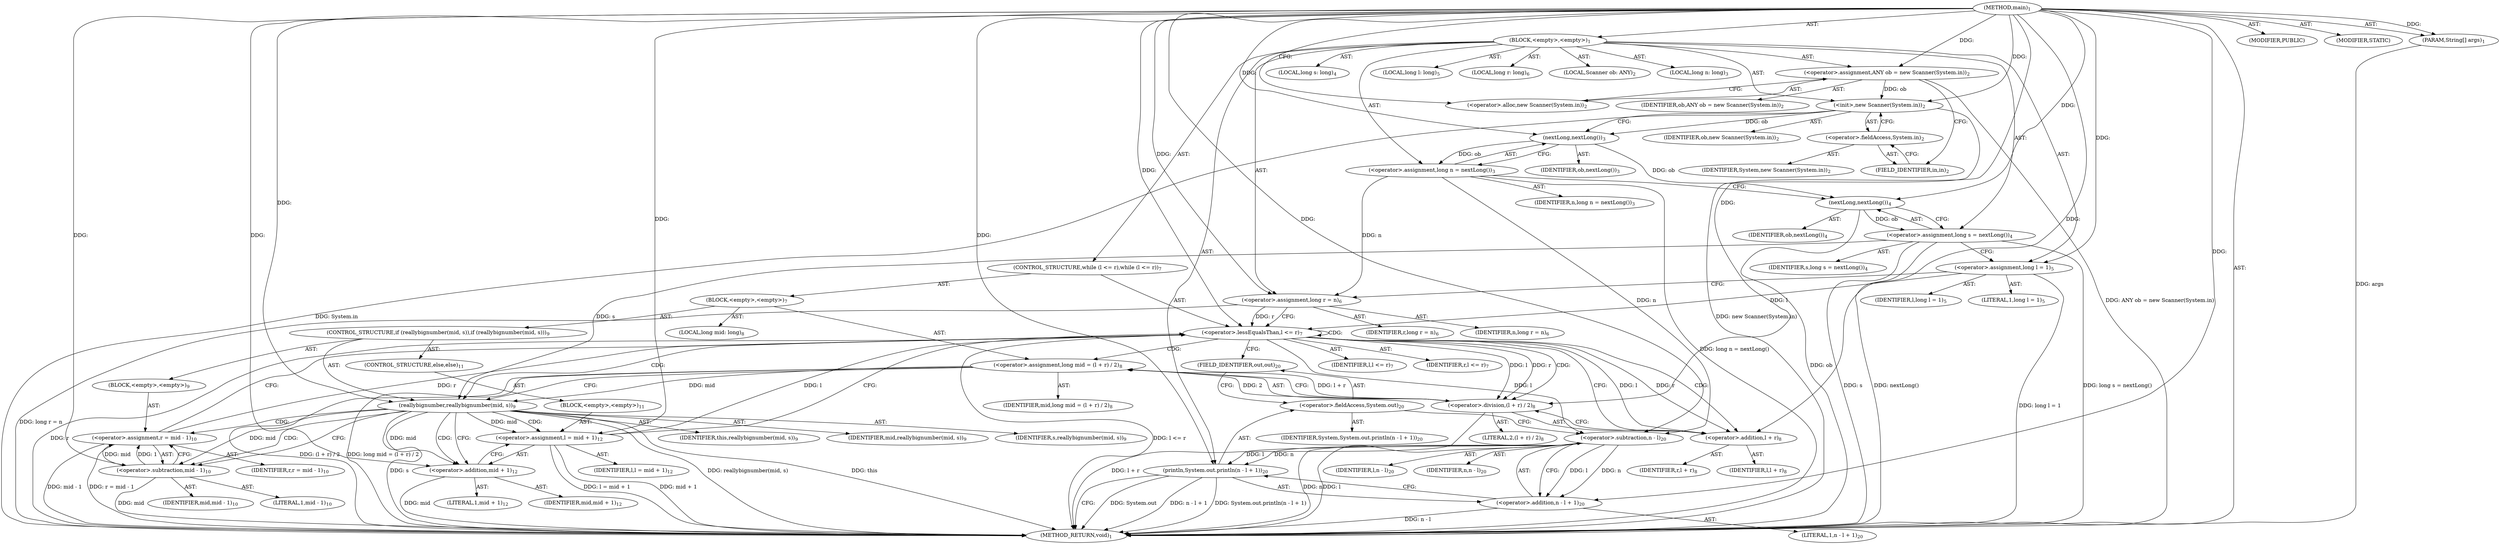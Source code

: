 digraph "main" {  
"19" [label = <(METHOD,main)<SUB>1</SUB>> ]
"20" [label = <(PARAM,String[] args)<SUB>1</SUB>> ]
"21" [label = <(BLOCK,&lt;empty&gt;,&lt;empty&gt;)<SUB>1</SUB>> ]
"4" [label = <(LOCAL,Scanner ob: ANY)<SUB>2</SUB>> ]
"22" [label = <(&lt;operator&gt;.assignment,ANY ob = new Scanner(System.in))<SUB>2</SUB>> ]
"23" [label = <(IDENTIFIER,ob,ANY ob = new Scanner(System.in))<SUB>2</SUB>> ]
"24" [label = <(&lt;operator&gt;.alloc,new Scanner(System.in))<SUB>2</SUB>> ]
"25" [label = <(&lt;init&gt;,new Scanner(System.in))<SUB>2</SUB>> ]
"3" [label = <(IDENTIFIER,ob,new Scanner(System.in))<SUB>2</SUB>> ]
"26" [label = <(&lt;operator&gt;.fieldAccess,System.in)<SUB>2</SUB>> ]
"27" [label = <(IDENTIFIER,System,new Scanner(System.in))<SUB>2</SUB>> ]
"28" [label = <(FIELD_IDENTIFIER,in,in)<SUB>2</SUB>> ]
"29" [label = <(LOCAL,long n: long)<SUB>3</SUB>> ]
"30" [label = <(&lt;operator&gt;.assignment,long n = nextLong())<SUB>3</SUB>> ]
"31" [label = <(IDENTIFIER,n,long n = nextLong())<SUB>3</SUB>> ]
"32" [label = <(nextLong,nextLong())<SUB>3</SUB>> ]
"33" [label = <(IDENTIFIER,ob,nextLong())<SUB>3</SUB>> ]
"34" [label = <(LOCAL,long s: long)<SUB>4</SUB>> ]
"35" [label = <(&lt;operator&gt;.assignment,long s = nextLong())<SUB>4</SUB>> ]
"36" [label = <(IDENTIFIER,s,long s = nextLong())<SUB>4</SUB>> ]
"37" [label = <(nextLong,nextLong())<SUB>4</SUB>> ]
"38" [label = <(IDENTIFIER,ob,nextLong())<SUB>4</SUB>> ]
"39" [label = <(LOCAL,long l: long)<SUB>5</SUB>> ]
"40" [label = <(&lt;operator&gt;.assignment,long l = 1)<SUB>5</SUB>> ]
"41" [label = <(IDENTIFIER,l,long l = 1)<SUB>5</SUB>> ]
"42" [label = <(LITERAL,1,long l = 1)<SUB>5</SUB>> ]
"43" [label = <(LOCAL,long r: long)<SUB>6</SUB>> ]
"44" [label = <(&lt;operator&gt;.assignment,long r = n)<SUB>6</SUB>> ]
"45" [label = <(IDENTIFIER,r,long r = n)<SUB>6</SUB>> ]
"46" [label = <(IDENTIFIER,n,long r = n)<SUB>6</SUB>> ]
"47" [label = <(CONTROL_STRUCTURE,while (l &lt;= r),while (l &lt;= r))<SUB>7</SUB>> ]
"48" [label = <(&lt;operator&gt;.lessEqualsThan,l &lt;= r)<SUB>7</SUB>> ]
"49" [label = <(IDENTIFIER,l,l &lt;= r)<SUB>7</SUB>> ]
"50" [label = <(IDENTIFIER,r,l &lt;= r)<SUB>7</SUB>> ]
"51" [label = <(BLOCK,&lt;empty&gt;,&lt;empty&gt;)<SUB>7</SUB>> ]
"52" [label = <(LOCAL,long mid: long)<SUB>8</SUB>> ]
"53" [label = <(&lt;operator&gt;.assignment,long mid = (l + r) / 2)<SUB>8</SUB>> ]
"54" [label = <(IDENTIFIER,mid,long mid = (l + r) / 2)<SUB>8</SUB>> ]
"55" [label = <(&lt;operator&gt;.division,(l + r) / 2)<SUB>8</SUB>> ]
"56" [label = <(&lt;operator&gt;.addition,l + r)<SUB>8</SUB>> ]
"57" [label = <(IDENTIFIER,l,l + r)<SUB>8</SUB>> ]
"58" [label = <(IDENTIFIER,r,l + r)<SUB>8</SUB>> ]
"59" [label = <(LITERAL,2,(l + r) / 2)<SUB>8</SUB>> ]
"60" [label = <(CONTROL_STRUCTURE,if (reallybignumber(mid, s)),if (reallybignumber(mid, s)))<SUB>9</SUB>> ]
"61" [label = <(reallybignumber,reallybignumber(mid, s))<SUB>9</SUB>> ]
"62" [label = <(IDENTIFIER,this,reallybignumber(mid, s))<SUB>9</SUB>> ]
"63" [label = <(IDENTIFIER,mid,reallybignumber(mid, s))<SUB>9</SUB>> ]
"64" [label = <(IDENTIFIER,s,reallybignumber(mid, s))<SUB>9</SUB>> ]
"65" [label = <(BLOCK,&lt;empty&gt;,&lt;empty&gt;)<SUB>9</SUB>> ]
"66" [label = <(&lt;operator&gt;.assignment,r = mid - 1)<SUB>10</SUB>> ]
"67" [label = <(IDENTIFIER,r,r = mid - 1)<SUB>10</SUB>> ]
"68" [label = <(&lt;operator&gt;.subtraction,mid - 1)<SUB>10</SUB>> ]
"69" [label = <(IDENTIFIER,mid,mid - 1)<SUB>10</SUB>> ]
"70" [label = <(LITERAL,1,mid - 1)<SUB>10</SUB>> ]
"71" [label = <(CONTROL_STRUCTURE,else,else)<SUB>11</SUB>> ]
"72" [label = <(BLOCK,&lt;empty&gt;,&lt;empty&gt;)<SUB>11</SUB>> ]
"73" [label = <(&lt;operator&gt;.assignment,l = mid + 1)<SUB>12</SUB>> ]
"74" [label = <(IDENTIFIER,l,l = mid + 1)<SUB>12</SUB>> ]
"75" [label = <(&lt;operator&gt;.addition,mid + 1)<SUB>12</SUB>> ]
"76" [label = <(IDENTIFIER,mid,mid + 1)<SUB>12</SUB>> ]
"77" [label = <(LITERAL,1,mid + 1)<SUB>12</SUB>> ]
"78" [label = <(println,System.out.println(n - l + 1))<SUB>20</SUB>> ]
"79" [label = <(&lt;operator&gt;.fieldAccess,System.out)<SUB>20</SUB>> ]
"80" [label = <(IDENTIFIER,System,System.out.println(n - l + 1))<SUB>20</SUB>> ]
"81" [label = <(FIELD_IDENTIFIER,out,out)<SUB>20</SUB>> ]
"82" [label = <(&lt;operator&gt;.addition,n - l + 1)<SUB>20</SUB>> ]
"83" [label = <(&lt;operator&gt;.subtraction,n - l)<SUB>20</SUB>> ]
"84" [label = <(IDENTIFIER,n,n - l)<SUB>20</SUB>> ]
"85" [label = <(IDENTIFIER,l,n - l)<SUB>20</SUB>> ]
"86" [label = <(LITERAL,1,n - l + 1)<SUB>20</SUB>> ]
"87" [label = <(MODIFIER,PUBLIC)> ]
"88" [label = <(MODIFIER,STATIC)> ]
"89" [label = <(METHOD_RETURN,void)<SUB>1</SUB>> ]
  "19" -> "20"  [ label = "AST: "] 
  "19" -> "21"  [ label = "AST: "] 
  "19" -> "87"  [ label = "AST: "] 
  "19" -> "88"  [ label = "AST: "] 
  "19" -> "89"  [ label = "AST: "] 
  "21" -> "4"  [ label = "AST: "] 
  "21" -> "22"  [ label = "AST: "] 
  "21" -> "25"  [ label = "AST: "] 
  "21" -> "29"  [ label = "AST: "] 
  "21" -> "30"  [ label = "AST: "] 
  "21" -> "34"  [ label = "AST: "] 
  "21" -> "35"  [ label = "AST: "] 
  "21" -> "39"  [ label = "AST: "] 
  "21" -> "40"  [ label = "AST: "] 
  "21" -> "43"  [ label = "AST: "] 
  "21" -> "44"  [ label = "AST: "] 
  "21" -> "47"  [ label = "AST: "] 
  "21" -> "78"  [ label = "AST: "] 
  "22" -> "23"  [ label = "AST: "] 
  "22" -> "24"  [ label = "AST: "] 
  "25" -> "3"  [ label = "AST: "] 
  "25" -> "26"  [ label = "AST: "] 
  "26" -> "27"  [ label = "AST: "] 
  "26" -> "28"  [ label = "AST: "] 
  "30" -> "31"  [ label = "AST: "] 
  "30" -> "32"  [ label = "AST: "] 
  "32" -> "33"  [ label = "AST: "] 
  "35" -> "36"  [ label = "AST: "] 
  "35" -> "37"  [ label = "AST: "] 
  "37" -> "38"  [ label = "AST: "] 
  "40" -> "41"  [ label = "AST: "] 
  "40" -> "42"  [ label = "AST: "] 
  "44" -> "45"  [ label = "AST: "] 
  "44" -> "46"  [ label = "AST: "] 
  "47" -> "48"  [ label = "AST: "] 
  "47" -> "51"  [ label = "AST: "] 
  "48" -> "49"  [ label = "AST: "] 
  "48" -> "50"  [ label = "AST: "] 
  "51" -> "52"  [ label = "AST: "] 
  "51" -> "53"  [ label = "AST: "] 
  "51" -> "60"  [ label = "AST: "] 
  "53" -> "54"  [ label = "AST: "] 
  "53" -> "55"  [ label = "AST: "] 
  "55" -> "56"  [ label = "AST: "] 
  "55" -> "59"  [ label = "AST: "] 
  "56" -> "57"  [ label = "AST: "] 
  "56" -> "58"  [ label = "AST: "] 
  "60" -> "61"  [ label = "AST: "] 
  "60" -> "65"  [ label = "AST: "] 
  "60" -> "71"  [ label = "AST: "] 
  "61" -> "62"  [ label = "AST: "] 
  "61" -> "63"  [ label = "AST: "] 
  "61" -> "64"  [ label = "AST: "] 
  "65" -> "66"  [ label = "AST: "] 
  "66" -> "67"  [ label = "AST: "] 
  "66" -> "68"  [ label = "AST: "] 
  "68" -> "69"  [ label = "AST: "] 
  "68" -> "70"  [ label = "AST: "] 
  "71" -> "72"  [ label = "AST: "] 
  "72" -> "73"  [ label = "AST: "] 
  "73" -> "74"  [ label = "AST: "] 
  "73" -> "75"  [ label = "AST: "] 
  "75" -> "76"  [ label = "AST: "] 
  "75" -> "77"  [ label = "AST: "] 
  "78" -> "79"  [ label = "AST: "] 
  "78" -> "82"  [ label = "AST: "] 
  "79" -> "80"  [ label = "AST: "] 
  "79" -> "81"  [ label = "AST: "] 
  "82" -> "83"  [ label = "AST: "] 
  "82" -> "86"  [ label = "AST: "] 
  "83" -> "84"  [ label = "AST: "] 
  "83" -> "85"  [ label = "AST: "] 
  "22" -> "28"  [ label = "CFG: "] 
  "25" -> "32"  [ label = "CFG: "] 
  "30" -> "37"  [ label = "CFG: "] 
  "35" -> "40"  [ label = "CFG: "] 
  "40" -> "44"  [ label = "CFG: "] 
  "44" -> "48"  [ label = "CFG: "] 
  "78" -> "89"  [ label = "CFG: "] 
  "24" -> "22"  [ label = "CFG: "] 
  "26" -> "25"  [ label = "CFG: "] 
  "32" -> "30"  [ label = "CFG: "] 
  "37" -> "35"  [ label = "CFG: "] 
  "48" -> "56"  [ label = "CFG: "] 
  "48" -> "81"  [ label = "CFG: "] 
  "79" -> "83"  [ label = "CFG: "] 
  "82" -> "78"  [ label = "CFG: "] 
  "28" -> "26"  [ label = "CFG: "] 
  "53" -> "61"  [ label = "CFG: "] 
  "81" -> "79"  [ label = "CFG: "] 
  "83" -> "82"  [ label = "CFG: "] 
  "55" -> "53"  [ label = "CFG: "] 
  "61" -> "68"  [ label = "CFG: "] 
  "61" -> "75"  [ label = "CFG: "] 
  "56" -> "55"  [ label = "CFG: "] 
  "66" -> "48"  [ label = "CFG: "] 
  "68" -> "66"  [ label = "CFG: "] 
  "73" -> "48"  [ label = "CFG: "] 
  "75" -> "73"  [ label = "CFG: "] 
  "19" -> "24"  [ label = "CFG: "] 
  "20" -> "89"  [ label = "DDG: args"] 
  "22" -> "89"  [ label = "DDG: ANY ob = new Scanner(System.in)"] 
  "25" -> "89"  [ label = "DDG: System.in"] 
  "25" -> "89"  [ label = "DDG: new Scanner(System.in)"] 
  "30" -> "89"  [ label = "DDG: long n = nextLong()"] 
  "35" -> "89"  [ label = "DDG: s"] 
  "37" -> "89"  [ label = "DDG: ob"] 
  "35" -> "89"  [ label = "DDG: nextLong()"] 
  "35" -> "89"  [ label = "DDG: long s = nextLong()"] 
  "40" -> "89"  [ label = "DDG: long l = 1"] 
  "44" -> "89"  [ label = "DDG: long r = n"] 
  "48" -> "89"  [ label = "DDG: r"] 
  "48" -> "89"  [ label = "DDG: l &lt;= r"] 
  "78" -> "89"  [ label = "DDG: System.out"] 
  "83" -> "89"  [ label = "DDG: n"] 
  "83" -> "89"  [ label = "DDG: l"] 
  "82" -> "89"  [ label = "DDG: n - l"] 
  "78" -> "89"  [ label = "DDG: n - l + 1"] 
  "78" -> "89"  [ label = "DDG: System.out.println(n - l + 1)"] 
  "55" -> "89"  [ label = "DDG: l + r"] 
  "53" -> "89"  [ label = "DDG: (l + r) / 2"] 
  "53" -> "89"  [ label = "DDG: long mid = (l + r) / 2"] 
  "61" -> "89"  [ label = "DDG: s"] 
  "61" -> "89"  [ label = "DDG: reallybignumber(mid, s)"] 
  "75" -> "89"  [ label = "DDG: mid"] 
  "73" -> "89"  [ label = "DDG: mid + 1"] 
  "73" -> "89"  [ label = "DDG: l = mid + 1"] 
  "68" -> "89"  [ label = "DDG: mid"] 
  "66" -> "89"  [ label = "DDG: mid - 1"] 
  "66" -> "89"  [ label = "DDG: r = mid - 1"] 
  "61" -> "89"  [ label = "DDG: this"] 
  "19" -> "20"  [ label = "DDG: "] 
  "19" -> "22"  [ label = "DDG: "] 
  "32" -> "30"  [ label = "DDG: ob"] 
  "37" -> "35"  [ label = "DDG: ob"] 
  "19" -> "40"  [ label = "DDG: "] 
  "30" -> "44"  [ label = "DDG: n"] 
  "19" -> "44"  [ label = "DDG: "] 
  "22" -> "25"  [ label = "DDG: ob"] 
  "19" -> "25"  [ label = "DDG: "] 
  "83" -> "78"  [ label = "DDG: n"] 
  "83" -> "78"  [ label = "DDG: l"] 
  "19" -> "78"  [ label = "DDG: "] 
  "25" -> "32"  [ label = "DDG: ob"] 
  "19" -> "32"  [ label = "DDG: "] 
  "32" -> "37"  [ label = "DDG: ob"] 
  "19" -> "37"  [ label = "DDG: "] 
  "40" -> "48"  [ label = "DDG: l"] 
  "73" -> "48"  [ label = "DDG: l"] 
  "19" -> "48"  [ label = "DDG: "] 
  "44" -> "48"  [ label = "DDG: r"] 
  "66" -> "48"  [ label = "DDG: r"] 
  "55" -> "53"  [ label = "DDG: l + r"] 
  "55" -> "53"  [ label = "DDG: 2"] 
  "83" -> "82"  [ label = "DDG: n"] 
  "83" -> "82"  [ label = "DDG: l"] 
  "19" -> "82"  [ label = "DDG: "] 
  "19" -> "83"  [ label = "DDG: "] 
  "30" -> "83"  [ label = "DDG: n"] 
  "48" -> "83"  [ label = "DDG: l"] 
  "48" -> "55"  [ label = "DDG: l"] 
  "19" -> "55"  [ label = "DDG: "] 
  "48" -> "55"  [ label = "DDG: r"] 
  "19" -> "61"  [ label = "DDG: "] 
  "53" -> "61"  [ label = "DDG: mid"] 
  "35" -> "61"  [ label = "DDG: s"] 
  "68" -> "66"  [ label = "DDG: mid"] 
  "68" -> "66"  [ label = "DDG: 1"] 
  "48" -> "56"  [ label = "DDG: l"] 
  "19" -> "56"  [ label = "DDG: "] 
  "48" -> "56"  [ label = "DDG: r"] 
  "61" -> "73"  [ label = "DDG: mid"] 
  "19" -> "73"  [ label = "DDG: "] 
  "61" -> "68"  [ label = "DDG: mid"] 
  "19" -> "68"  [ label = "DDG: "] 
  "61" -> "75"  [ label = "DDG: mid"] 
  "19" -> "75"  [ label = "DDG: "] 
  "48" -> "48"  [ label = "CDG: "] 
  "48" -> "61"  [ label = "CDG: "] 
  "48" -> "53"  [ label = "CDG: "] 
  "48" -> "56"  [ label = "CDG: "] 
  "48" -> "55"  [ label = "CDG: "] 
  "61" -> "68"  [ label = "CDG: "] 
  "61" -> "73"  [ label = "CDG: "] 
  "61" -> "66"  [ label = "CDG: "] 
  "61" -> "75"  [ label = "CDG: "] 
}
